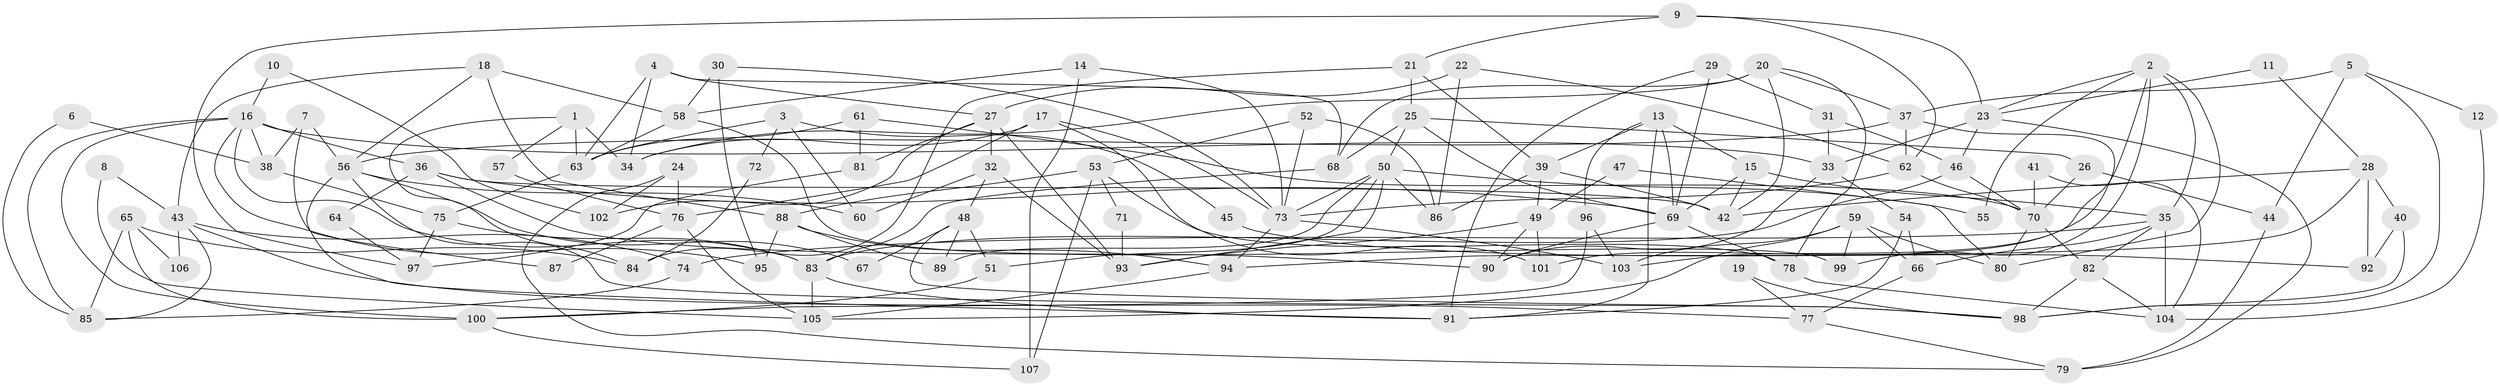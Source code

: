 // coarse degree distribution, {4: 0.19402985074626866, 7: 0.08955223880597014, 5: 0.13432835820895522, 6: 0.16417910447761194, 2: 0.11940298507462686, 3: 0.14925373134328357, 11: 0.014925373134328358, 8: 0.07462686567164178, 10: 0.029850746268656716, 9: 0.029850746268656716}
// Generated by graph-tools (version 1.1) at 2025/52/02/27/25 19:52:07]
// undirected, 107 vertices, 214 edges
graph export_dot {
graph [start="1"]
  node [color=gray90,style=filled];
  1;
  2;
  3;
  4;
  5;
  6;
  7;
  8;
  9;
  10;
  11;
  12;
  13;
  14;
  15;
  16;
  17;
  18;
  19;
  20;
  21;
  22;
  23;
  24;
  25;
  26;
  27;
  28;
  29;
  30;
  31;
  32;
  33;
  34;
  35;
  36;
  37;
  38;
  39;
  40;
  41;
  42;
  43;
  44;
  45;
  46;
  47;
  48;
  49;
  50;
  51;
  52;
  53;
  54;
  55;
  56;
  57;
  58;
  59;
  60;
  61;
  62;
  63;
  64;
  65;
  66;
  67;
  68;
  69;
  70;
  71;
  72;
  73;
  74;
  75;
  76;
  77;
  78;
  79;
  80;
  81;
  82;
  83;
  84;
  85;
  86;
  87;
  88;
  89;
  90;
  91;
  92;
  93;
  94;
  95;
  96;
  97;
  98;
  99;
  100;
  101;
  102;
  103;
  104;
  105;
  106;
  107;
  1 -- 34;
  1 -- 63;
  1 -- 57;
  1 -- 84;
  2 -- 101;
  2 -- 23;
  2 -- 35;
  2 -- 55;
  2 -- 80;
  2 -- 99;
  3 -- 60;
  3 -- 63;
  3 -- 45;
  3 -- 72;
  4 -- 27;
  4 -- 68;
  4 -- 34;
  4 -- 63;
  5 -- 44;
  5 -- 98;
  5 -- 12;
  5 -- 37;
  6 -- 38;
  6 -- 85;
  7 -- 56;
  7 -- 38;
  7 -- 87;
  8 -- 43;
  8 -- 105;
  9 -- 62;
  9 -- 21;
  9 -- 23;
  9 -- 97;
  10 -- 102;
  10 -- 16;
  11 -- 23;
  11 -- 28;
  12 -- 104;
  13 -- 91;
  13 -- 69;
  13 -- 15;
  13 -- 39;
  13 -- 96;
  14 -- 73;
  14 -- 58;
  14 -- 107;
  15 -- 69;
  15 -- 35;
  15 -- 42;
  16 -- 100;
  16 -- 33;
  16 -- 36;
  16 -- 38;
  16 -- 83;
  16 -- 85;
  16 -- 95;
  17 -- 73;
  17 -- 34;
  17 -- 76;
  17 -- 101;
  18 -- 56;
  18 -- 58;
  18 -- 43;
  18 -- 88;
  19 -- 77;
  19 -- 98;
  20 -- 78;
  20 -- 42;
  20 -- 34;
  20 -- 37;
  20 -- 68;
  21 -- 39;
  21 -- 84;
  21 -- 25;
  22 -- 62;
  22 -- 86;
  22 -- 27;
  23 -- 33;
  23 -- 46;
  23 -- 79;
  24 -- 76;
  24 -- 79;
  24 -- 102;
  25 -- 69;
  25 -- 26;
  25 -- 50;
  25 -- 68;
  26 -- 70;
  26 -- 44;
  27 -- 93;
  27 -- 32;
  27 -- 81;
  27 -- 102;
  28 -- 42;
  28 -- 94;
  28 -- 40;
  28 -- 92;
  29 -- 91;
  29 -- 69;
  29 -- 31;
  30 -- 95;
  30 -- 73;
  30 -- 58;
  31 -- 46;
  31 -- 33;
  32 -- 48;
  32 -- 60;
  32 -- 93;
  33 -- 54;
  33 -- 90;
  35 -- 66;
  35 -- 74;
  35 -- 82;
  35 -- 104;
  36 -- 42;
  36 -- 64;
  36 -- 69;
  36 -- 90;
  37 -- 56;
  37 -- 62;
  37 -- 103;
  38 -- 75;
  39 -- 86;
  39 -- 42;
  39 -- 49;
  40 -- 98;
  40 -- 92;
  41 -- 70;
  41 -- 104;
  43 -- 85;
  43 -- 74;
  43 -- 77;
  43 -- 106;
  44 -- 79;
  45 -- 92;
  46 -- 83;
  46 -- 70;
  47 -- 49;
  47 -- 80;
  48 -- 51;
  48 -- 89;
  48 -- 67;
  48 -- 98;
  49 -- 90;
  49 -- 93;
  49 -- 101;
  50 -- 93;
  50 -- 51;
  50 -- 55;
  50 -- 73;
  50 -- 86;
  50 -- 89;
  51 -- 100;
  52 -- 73;
  52 -- 53;
  52 -- 86;
  53 -- 78;
  53 -- 88;
  53 -- 71;
  53 -- 107;
  54 -- 91;
  54 -- 66;
  56 -- 98;
  56 -- 60;
  56 -- 67;
  56 -- 91;
  57 -- 76;
  58 -- 63;
  58 -- 99;
  59 -- 80;
  59 -- 99;
  59 -- 66;
  59 -- 103;
  59 -- 105;
  61 -- 70;
  61 -- 63;
  61 -- 81;
  62 -- 73;
  62 -- 70;
  63 -- 75;
  64 -- 97;
  65 -- 85;
  65 -- 100;
  65 -- 84;
  65 -- 106;
  66 -- 77;
  68 -- 83;
  69 -- 90;
  69 -- 78;
  70 -- 80;
  70 -- 82;
  71 -- 93;
  72 -- 84;
  73 -- 103;
  73 -- 94;
  74 -- 85;
  75 -- 83;
  75 -- 97;
  76 -- 105;
  76 -- 87;
  77 -- 79;
  78 -- 104;
  81 -- 97;
  82 -- 98;
  82 -- 104;
  83 -- 91;
  83 -- 105;
  88 -- 94;
  88 -- 89;
  88 -- 95;
  94 -- 105;
  96 -- 103;
  96 -- 100;
  100 -- 107;
}
